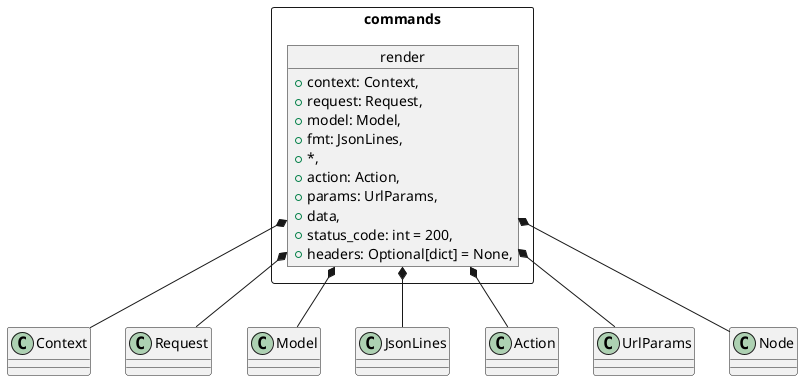 @startuml
package commands <<Rectangle>> {

    object render {
        +context: Context,
        +request: Request,
        +model: Model,
        +fmt: JsonLines,
        +*,
        +action: Action,
        +params: UrlParams,
        +data,
        +status_code: int = 200,
        +headers: Optional[dict] = None,
    }
}

render *-- Context
render *-- Request
render *-- Model
render *-- JsonLines
render *-- Action
render *-- UrlParams
render *-- Node

@enduml
